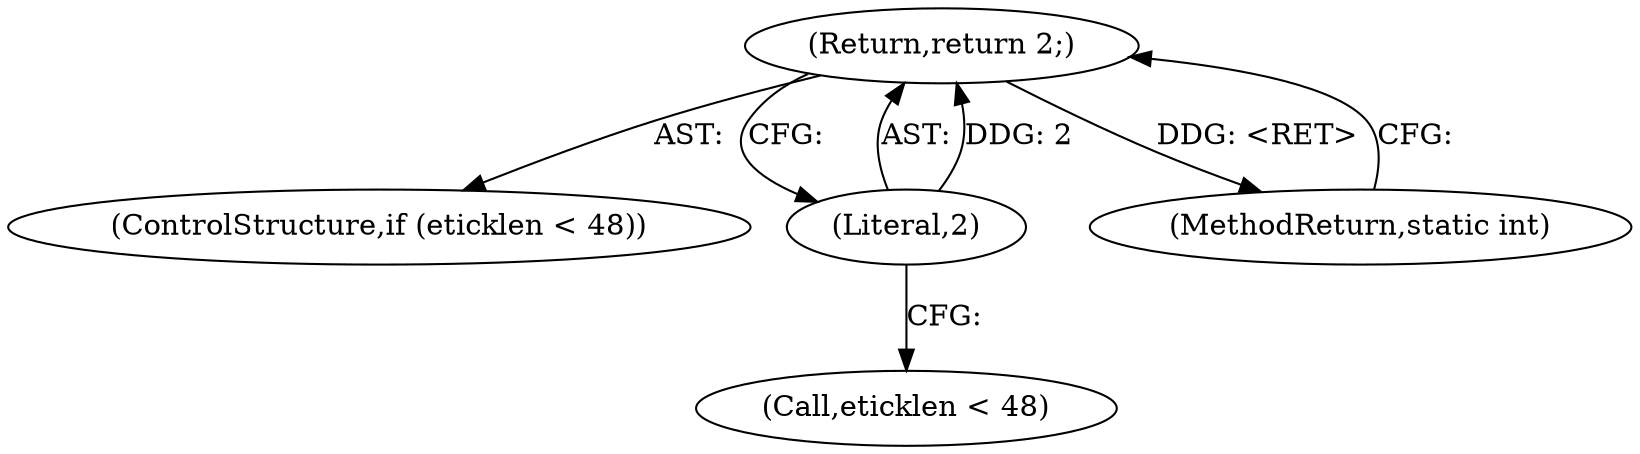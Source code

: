 digraph "1_openssl_e97763c92c655dcf4af2860b3abd2bc4c8a267f9@del" {
"1000142" [label="(Return,return 2;)"];
"1000143" [label="(Literal,2)"];
"1000139" [label="(Call,eticklen < 48)"];
"1000138" [label="(ControlStructure,if (eticklen < 48))"];
"1000142" [label="(Return,return 2;)"];
"1000143" [label="(Literal,2)"];
"1000278" [label="(MethodReturn,static int)"];
"1000142" -> "1000138"  [label="AST: "];
"1000142" -> "1000143"  [label="CFG: "];
"1000143" -> "1000142"  [label="AST: "];
"1000278" -> "1000142"  [label="CFG: "];
"1000142" -> "1000278"  [label="DDG: <RET>"];
"1000143" -> "1000142"  [label="DDG: 2"];
"1000143" -> "1000139"  [label="CFG: "];
}

